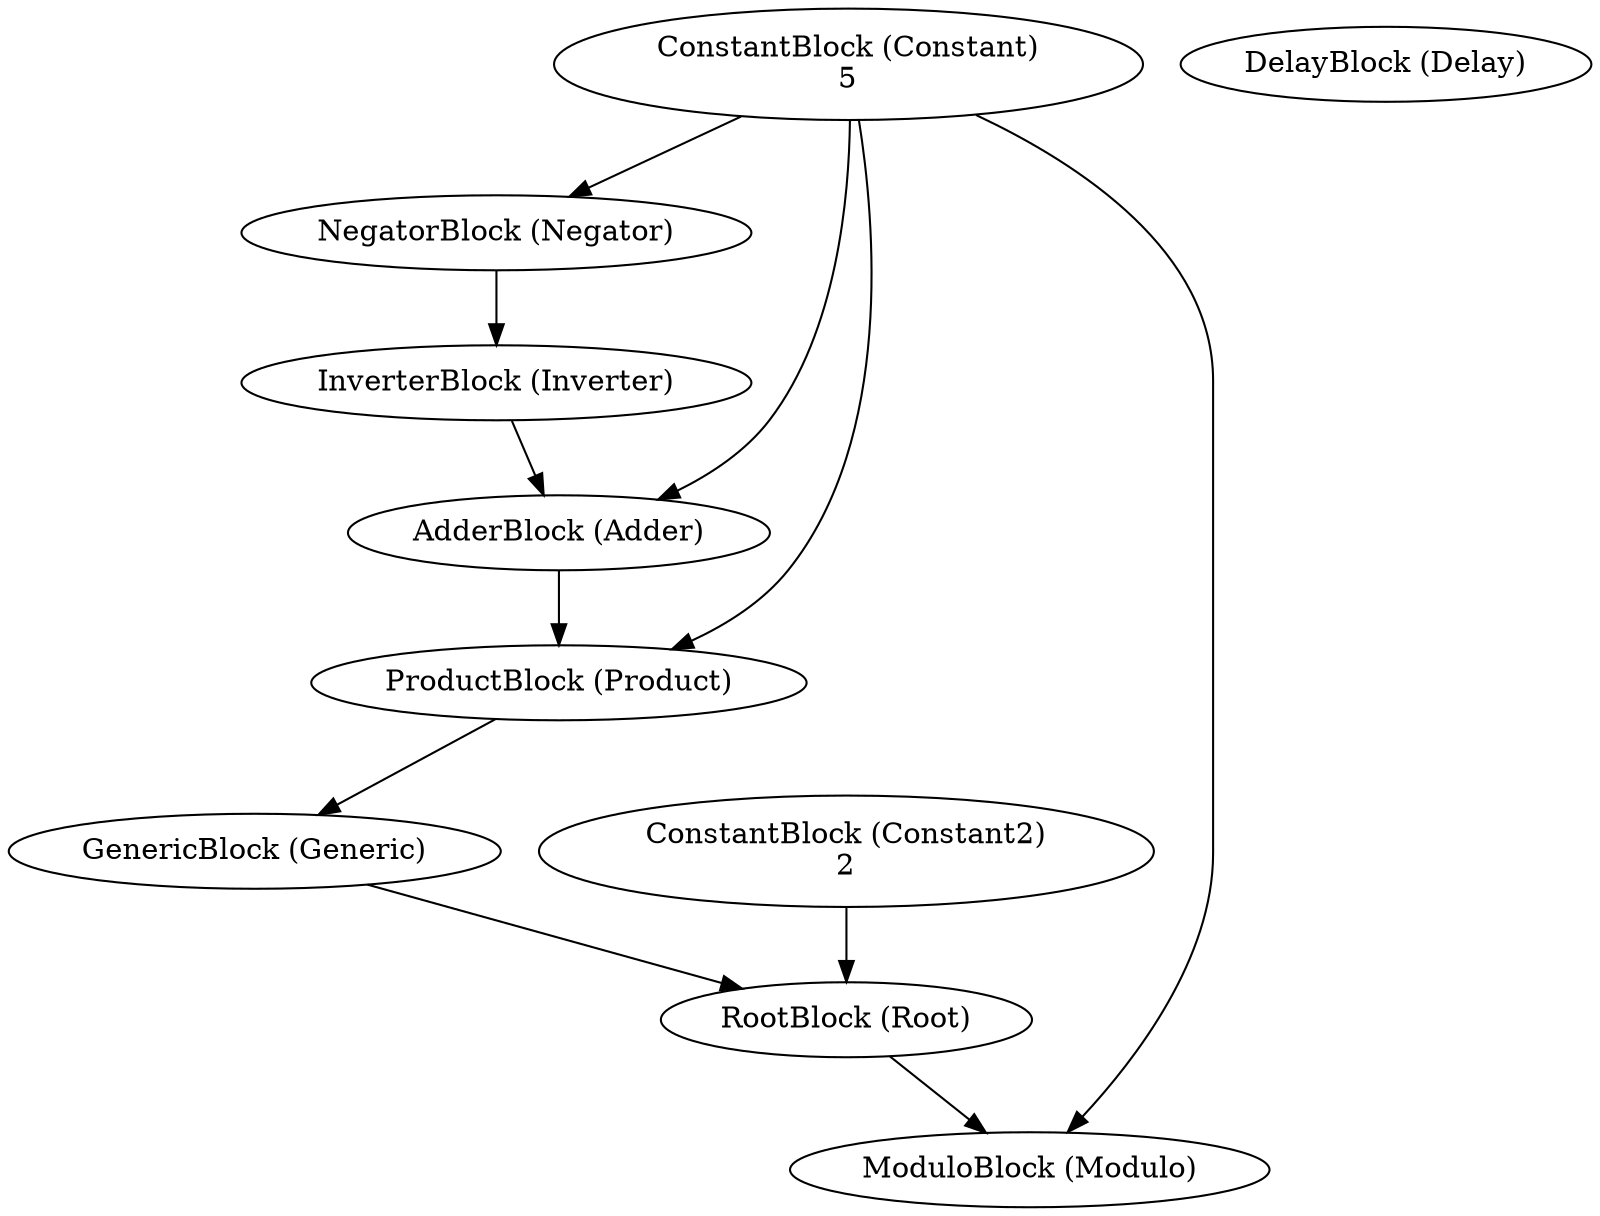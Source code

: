 
digraph graphname {
 Constant [label="ConstantBlock (Constant)\n5"];
Constant2 [label="ConstantBlock (Constant2)\n2"];
Negator [label="NegatorBlock (Negator)"];
Constant -> Negator [label=""];
Inverter [label="InverterBlock (Inverter)"];
Negator -> Inverter [label=""];
Adder [label="AdderBlock (Adder)"];
Inverter -> Adder [label=""];
Constant -> Adder [label=""];
Product [label="ProductBlock (Product)"];
Adder -> Product [label=""];
Constant -> Product [label=""];
Generic [label="GenericBlock (Generic)"];
Product -> Generic [label=""];
Root [label="RootBlock (Root)"];
Generic -> Root [label=""];
Constant2 -> Root [label=""];
Modulo [label="ModuloBlock (Modulo)"];
Root -> Modulo [label=""];
Constant -> Modulo [label=""];
Delay [label="DelayBlock (Delay)"];

}